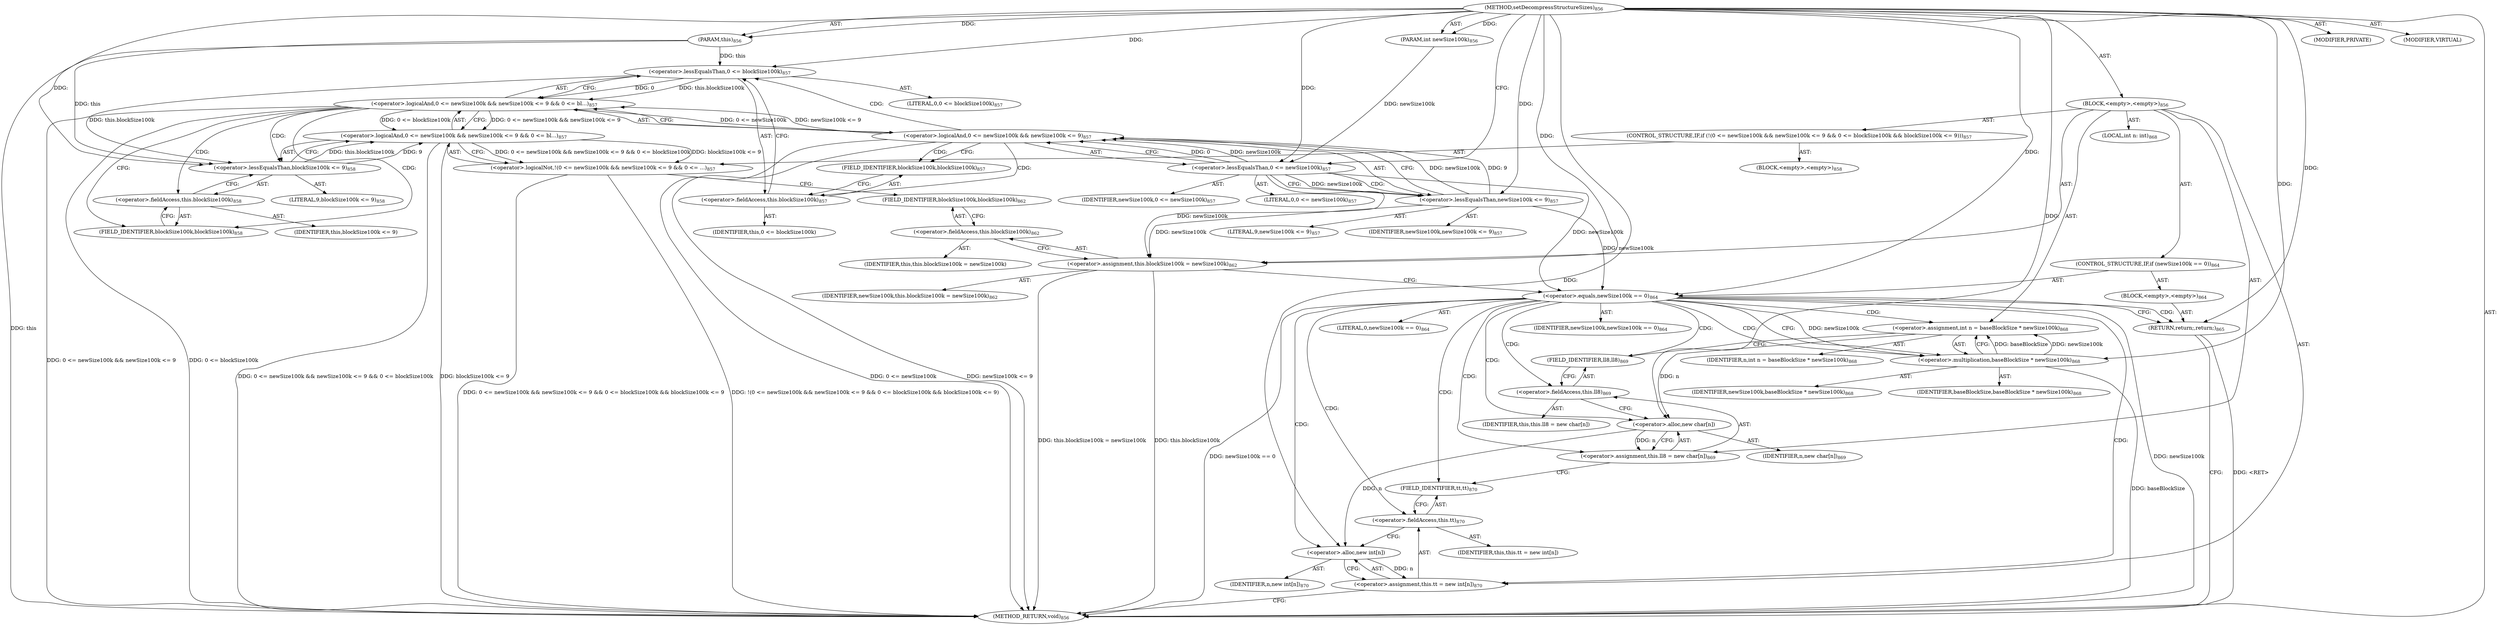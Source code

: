 digraph "setDecompressStructureSizes" {  
"111669149727" [label = <(METHOD,setDecompressStructureSizes)<SUB>856</SUB>> ]
"115964117027" [label = <(PARAM,this)<SUB>856</SUB>> ]
"115964117028" [label = <(PARAM,int newSize100k)<SUB>856</SUB>> ]
"25769803929" [label = <(BLOCK,&lt;empty&gt;,&lt;empty&gt;)<SUB>856</SUB>> ]
"47244640375" [label = <(CONTROL_STRUCTURE,IF,if (!(0 &lt;= newSize100k &amp;&amp; newSize100k &lt;= 9 &amp;&amp; 0 &lt;= blockSize100k &amp;&amp; blockSize100k &lt;= 9)))<SUB>857</SUB>> ]
"30064772081" [label = <(&lt;operator&gt;.logicalNot,!(0 &lt;= newSize100k &amp;&amp; newSize100k &lt;= 9 &amp;&amp; 0 &lt;= ...)<SUB>857</SUB>> ]
"30064772082" [label = <(&lt;operator&gt;.logicalAnd,0 &lt;= newSize100k &amp;&amp; newSize100k &lt;= 9 &amp;&amp; 0 &lt;= bl...)<SUB>857</SUB>> ]
"30064772083" [label = <(&lt;operator&gt;.logicalAnd,0 &lt;= newSize100k &amp;&amp; newSize100k &lt;= 9 &amp;&amp; 0 &lt;= bl...)<SUB>857</SUB>> ]
"30064772084" [label = <(&lt;operator&gt;.logicalAnd,0 &lt;= newSize100k &amp;&amp; newSize100k &lt;= 9)<SUB>857</SUB>> ]
"30064772085" [label = <(&lt;operator&gt;.lessEqualsThan,0 &lt;= newSize100k)<SUB>857</SUB>> ]
"90194313437" [label = <(LITERAL,0,0 &lt;= newSize100k)<SUB>857</SUB>> ]
"68719477496" [label = <(IDENTIFIER,newSize100k,0 &lt;= newSize100k)<SUB>857</SUB>> ]
"30064772086" [label = <(&lt;operator&gt;.lessEqualsThan,newSize100k &lt;= 9)<SUB>857</SUB>> ]
"68719477497" [label = <(IDENTIFIER,newSize100k,newSize100k &lt;= 9)<SUB>857</SUB>> ]
"90194313438" [label = <(LITERAL,9,newSize100k &lt;= 9)<SUB>857</SUB>> ]
"30064772087" [label = <(&lt;operator&gt;.lessEqualsThan,0 &lt;= blockSize100k)<SUB>857</SUB>> ]
"90194313439" [label = <(LITERAL,0,0 &lt;= blockSize100k)<SUB>857</SUB>> ]
"30064772088" [label = <(&lt;operator&gt;.fieldAccess,this.blockSize100k)<SUB>857</SUB>> ]
"68719477498" [label = <(IDENTIFIER,this,0 &lt;= blockSize100k)> ]
"55834575129" [label = <(FIELD_IDENTIFIER,blockSize100k,blockSize100k)<SUB>857</SUB>> ]
"30064772089" [label = <(&lt;operator&gt;.lessEqualsThan,blockSize100k &lt;= 9)<SUB>858</SUB>> ]
"30064772090" [label = <(&lt;operator&gt;.fieldAccess,this.blockSize100k)<SUB>858</SUB>> ]
"68719477499" [label = <(IDENTIFIER,this,blockSize100k &lt;= 9)> ]
"55834575130" [label = <(FIELD_IDENTIFIER,blockSize100k,blockSize100k)<SUB>858</SUB>> ]
"90194313440" [label = <(LITERAL,9,blockSize100k &lt;= 9)<SUB>858</SUB>> ]
"25769803930" [label = <(BLOCK,&lt;empty&gt;,&lt;empty&gt;)<SUB>858</SUB>> ]
"30064772091" [label = <(&lt;operator&gt;.assignment,this.blockSize100k = newSize100k)<SUB>862</SUB>> ]
"30064772092" [label = <(&lt;operator&gt;.fieldAccess,this.blockSize100k)<SUB>862</SUB>> ]
"68719477500" [label = <(IDENTIFIER,this,this.blockSize100k = newSize100k)> ]
"55834575131" [label = <(FIELD_IDENTIFIER,blockSize100k,blockSize100k)<SUB>862</SUB>> ]
"68719477501" [label = <(IDENTIFIER,newSize100k,this.blockSize100k = newSize100k)<SUB>862</SUB>> ]
"47244640376" [label = <(CONTROL_STRUCTURE,IF,if (newSize100k == 0))<SUB>864</SUB>> ]
"30064772093" [label = <(&lt;operator&gt;.equals,newSize100k == 0)<SUB>864</SUB>> ]
"68719477502" [label = <(IDENTIFIER,newSize100k,newSize100k == 0)<SUB>864</SUB>> ]
"90194313441" [label = <(LITERAL,0,newSize100k == 0)<SUB>864</SUB>> ]
"25769803931" [label = <(BLOCK,&lt;empty&gt;,&lt;empty&gt;)<SUB>864</SUB>> ]
"146028888074" [label = <(RETURN,return;,return;)<SUB>865</SUB>> ]
"94489280576" [label = <(LOCAL,int n: int)<SUB>868</SUB>> ]
"30064772094" [label = <(&lt;operator&gt;.assignment,int n = baseBlockSize * newSize100k)<SUB>868</SUB>> ]
"68719477503" [label = <(IDENTIFIER,n,int n = baseBlockSize * newSize100k)<SUB>868</SUB>> ]
"30064772095" [label = <(&lt;operator&gt;.multiplication,baseBlockSize * newSize100k)<SUB>868</SUB>> ]
"68719477504" [label = <(IDENTIFIER,baseBlockSize,baseBlockSize * newSize100k)<SUB>868</SUB>> ]
"68719477505" [label = <(IDENTIFIER,newSize100k,baseBlockSize * newSize100k)<SUB>868</SUB>> ]
"30064772096" [label = <(&lt;operator&gt;.assignment,this.ll8 = new char[n])<SUB>869</SUB>> ]
"30064772097" [label = <(&lt;operator&gt;.fieldAccess,this.ll8)<SUB>869</SUB>> ]
"68719477506" [label = <(IDENTIFIER,this,this.ll8 = new char[n])> ]
"55834575132" [label = <(FIELD_IDENTIFIER,ll8,ll8)<SUB>869</SUB>> ]
"30064772098" [label = <(&lt;operator&gt;.alloc,new char[n])> ]
"68719477507" [label = <(IDENTIFIER,n,new char[n])<SUB>869</SUB>> ]
"30064772099" [label = <(&lt;operator&gt;.assignment,this.tt = new int[n])<SUB>870</SUB>> ]
"30064772100" [label = <(&lt;operator&gt;.fieldAccess,this.tt)<SUB>870</SUB>> ]
"68719477508" [label = <(IDENTIFIER,this,this.tt = new int[n])> ]
"55834575133" [label = <(FIELD_IDENTIFIER,tt,tt)<SUB>870</SUB>> ]
"30064772101" [label = <(&lt;operator&gt;.alloc,new int[n])> ]
"68719477509" [label = <(IDENTIFIER,n,new int[n])<SUB>870</SUB>> ]
"133143986280" [label = <(MODIFIER,PRIVATE)> ]
"133143986281" [label = <(MODIFIER,VIRTUAL)> ]
"128849018911" [label = <(METHOD_RETURN,void)<SUB>856</SUB>> ]
  "111669149727" -> "115964117027"  [ label = "AST: "] 
  "111669149727" -> "115964117028"  [ label = "AST: "] 
  "111669149727" -> "25769803929"  [ label = "AST: "] 
  "111669149727" -> "133143986280"  [ label = "AST: "] 
  "111669149727" -> "133143986281"  [ label = "AST: "] 
  "111669149727" -> "128849018911"  [ label = "AST: "] 
  "25769803929" -> "47244640375"  [ label = "AST: "] 
  "25769803929" -> "30064772091"  [ label = "AST: "] 
  "25769803929" -> "47244640376"  [ label = "AST: "] 
  "25769803929" -> "94489280576"  [ label = "AST: "] 
  "25769803929" -> "30064772094"  [ label = "AST: "] 
  "25769803929" -> "30064772096"  [ label = "AST: "] 
  "25769803929" -> "30064772099"  [ label = "AST: "] 
  "47244640375" -> "30064772081"  [ label = "AST: "] 
  "47244640375" -> "25769803930"  [ label = "AST: "] 
  "30064772081" -> "30064772082"  [ label = "AST: "] 
  "30064772082" -> "30064772083"  [ label = "AST: "] 
  "30064772082" -> "30064772089"  [ label = "AST: "] 
  "30064772083" -> "30064772084"  [ label = "AST: "] 
  "30064772083" -> "30064772087"  [ label = "AST: "] 
  "30064772084" -> "30064772085"  [ label = "AST: "] 
  "30064772084" -> "30064772086"  [ label = "AST: "] 
  "30064772085" -> "90194313437"  [ label = "AST: "] 
  "30064772085" -> "68719477496"  [ label = "AST: "] 
  "30064772086" -> "68719477497"  [ label = "AST: "] 
  "30064772086" -> "90194313438"  [ label = "AST: "] 
  "30064772087" -> "90194313439"  [ label = "AST: "] 
  "30064772087" -> "30064772088"  [ label = "AST: "] 
  "30064772088" -> "68719477498"  [ label = "AST: "] 
  "30064772088" -> "55834575129"  [ label = "AST: "] 
  "30064772089" -> "30064772090"  [ label = "AST: "] 
  "30064772089" -> "90194313440"  [ label = "AST: "] 
  "30064772090" -> "68719477499"  [ label = "AST: "] 
  "30064772090" -> "55834575130"  [ label = "AST: "] 
  "30064772091" -> "30064772092"  [ label = "AST: "] 
  "30064772091" -> "68719477501"  [ label = "AST: "] 
  "30064772092" -> "68719477500"  [ label = "AST: "] 
  "30064772092" -> "55834575131"  [ label = "AST: "] 
  "47244640376" -> "30064772093"  [ label = "AST: "] 
  "47244640376" -> "25769803931"  [ label = "AST: "] 
  "30064772093" -> "68719477502"  [ label = "AST: "] 
  "30064772093" -> "90194313441"  [ label = "AST: "] 
  "25769803931" -> "146028888074"  [ label = "AST: "] 
  "30064772094" -> "68719477503"  [ label = "AST: "] 
  "30064772094" -> "30064772095"  [ label = "AST: "] 
  "30064772095" -> "68719477504"  [ label = "AST: "] 
  "30064772095" -> "68719477505"  [ label = "AST: "] 
  "30064772096" -> "30064772097"  [ label = "AST: "] 
  "30064772096" -> "30064772098"  [ label = "AST: "] 
  "30064772097" -> "68719477506"  [ label = "AST: "] 
  "30064772097" -> "55834575132"  [ label = "AST: "] 
  "30064772098" -> "68719477507"  [ label = "AST: "] 
  "30064772099" -> "30064772100"  [ label = "AST: "] 
  "30064772099" -> "30064772101"  [ label = "AST: "] 
  "30064772100" -> "68719477508"  [ label = "AST: "] 
  "30064772100" -> "55834575133"  [ label = "AST: "] 
  "30064772101" -> "68719477509"  [ label = "AST: "] 
  "30064772091" -> "30064772093"  [ label = "CFG: "] 
  "30064772094" -> "55834575132"  [ label = "CFG: "] 
  "30064772096" -> "55834575133"  [ label = "CFG: "] 
  "30064772099" -> "128849018911"  [ label = "CFG: "] 
  "30064772081" -> "55834575131"  [ label = "CFG: "] 
  "30064772092" -> "30064772091"  [ label = "CFG: "] 
  "30064772093" -> "146028888074"  [ label = "CFG: "] 
  "30064772093" -> "30064772095"  [ label = "CFG: "] 
  "30064772095" -> "30064772094"  [ label = "CFG: "] 
  "30064772097" -> "30064772098"  [ label = "CFG: "] 
  "30064772098" -> "30064772096"  [ label = "CFG: "] 
  "30064772100" -> "30064772101"  [ label = "CFG: "] 
  "30064772101" -> "30064772099"  [ label = "CFG: "] 
  "30064772082" -> "30064772081"  [ label = "CFG: "] 
  "55834575131" -> "30064772092"  [ label = "CFG: "] 
  "146028888074" -> "128849018911"  [ label = "CFG: "] 
  "55834575132" -> "30064772097"  [ label = "CFG: "] 
  "55834575133" -> "30064772100"  [ label = "CFG: "] 
  "30064772083" -> "30064772082"  [ label = "CFG: "] 
  "30064772083" -> "55834575130"  [ label = "CFG: "] 
  "30064772089" -> "30064772082"  [ label = "CFG: "] 
  "30064772084" -> "30064772083"  [ label = "CFG: "] 
  "30064772084" -> "55834575129"  [ label = "CFG: "] 
  "30064772087" -> "30064772083"  [ label = "CFG: "] 
  "30064772090" -> "30064772089"  [ label = "CFG: "] 
  "30064772085" -> "30064772084"  [ label = "CFG: "] 
  "30064772085" -> "30064772086"  [ label = "CFG: "] 
  "30064772086" -> "30064772084"  [ label = "CFG: "] 
  "30064772088" -> "30064772087"  [ label = "CFG: "] 
  "55834575130" -> "30064772090"  [ label = "CFG: "] 
  "55834575129" -> "30064772088"  [ label = "CFG: "] 
  "111669149727" -> "30064772085"  [ label = "CFG: "] 
  "146028888074" -> "128849018911"  [ label = "DDG: &lt;RET&gt;"] 
  "115964117027" -> "128849018911"  [ label = "DDG: this"] 
  "30064772084" -> "128849018911"  [ label = "DDG: 0 &lt;= newSize100k"] 
  "30064772084" -> "128849018911"  [ label = "DDG: newSize100k &lt;= 9"] 
  "30064772083" -> "128849018911"  [ label = "DDG: 0 &lt;= newSize100k &amp;&amp; newSize100k &lt;= 9"] 
  "30064772083" -> "128849018911"  [ label = "DDG: 0 &lt;= blockSize100k"] 
  "30064772082" -> "128849018911"  [ label = "DDG: 0 &lt;= newSize100k &amp;&amp; newSize100k &lt;= 9 &amp;&amp; 0 &lt;= blockSize100k"] 
  "30064772082" -> "128849018911"  [ label = "DDG: blockSize100k &lt;= 9"] 
  "30064772081" -> "128849018911"  [ label = "DDG: 0 &lt;= newSize100k &amp;&amp; newSize100k &lt;= 9 &amp;&amp; 0 &lt;= blockSize100k &amp;&amp; blockSize100k &lt;= 9"] 
  "30064772081" -> "128849018911"  [ label = "DDG: !(0 &lt;= newSize100k &amp;&amp; newSize100k &lt;= 9 &amp;&amp; 0 &lt;= blockSize100k &amp;&amp; blockSize100k &lt;= 9)"] 
  "30064772091" -> "128849018911"  [ label = "DDG: this.blockSize100k"] 
  "30064772091" -> "128849018911"  [ label = "DDG: this.blockSize100k = newSize100k"] 
  "30064772093" -> "128849018911"  [ label = "DDG: newSize100k"] 
  "30064772093" -> "128849018911"  [ label = "DDG: newSize100k == 0"] 
  "30064772095" -> "128849018911"  [ label = "DDG: baseBlockSize"] 
  "111669149727" -> "115964117027"  [ label = "DDG: "] 
  "111669149727" -> "115964117028"  [ label = "DDG: "] 
  "30064772085" -> "30064772091"  [ label = "DDG: newSize100k"] 
  "30064772086" -> "30064772091"  [ label = "DDG: newSize100k"] 
  "111669149727" -> "30064772091"  [ label = "DDG: "] 
  "30064772095" -> "30064772094"  [ label = "DDG: baseBlockSize"] 
  "30064772095" -> "30064772094"  [ label = "DDG: newSize100k"] 
  "30064772098" -> "30064772096"  [ label = "DDG: n"] 
  "30064772101" -> "30064772099"  [ label = "DDG: n"] 
  "30064772082" -> "30064772081"  [ label = "DDG: 0 &lt;= newSize100k &amp;&amp; newSize100k &lt;= 9 &amp;&amp; 0 &lt;= blockSize100k"] 
  "30064772082" -> "30064772081"  [ label = "DDG: blockSize100k &lt;= 9"] 
  "111669149727" -> "30064772093"  [ label = "DDG: "] 
  "30064772085" -> "30064772093"  [ label = "DDG: newSize100k"] 
  "30064772086" -> "30064772093"  [ label = "DDG: newSize100k"] 
  "111669149727" -> "146028888074"  [ label = "DDG: "] 
  "111669149727" -> "30064772095"  [ label = "DDG: "] 
  "30064772093" -> "30064772095"  [ label = "DDG: newSize100k"] 
  "30064772094" -> "30064772098"  [ label = "DDG: n"] 
  "111669149727" -> "30064772098"  [ label = "DDG: "] 
  "30064772098" -> "30064772101"  [ label = "DDG: n"] 
  "111669149727" -> "30064772101"  [ label = "DDG: "] 
  "30064772083" -> "30064772082"  [ label = "DDG: 0 &lt;= newSize100k &amp;&amp; newSize100k &lt;= 9"] 
  "30064772083" -> "30064772082"  [ label = "DDG: 0 &lt;= blockSize100k"] 
  "30064772089" -> "30064772082"  [ label = "DDG: this.blockSize100k"] 
  "30064772089" -> "30064772082"  [ label = "DDG: 9"] 
  "30064772084" -> "30064772083"  [ label = "DDG: 0 &lt;= newSize100k"] 
  "30064772084" -> "30064772083"  [ label = "DDG: newSize100k &lt;= 9"] 
  "30064772087" -> "30064772083"  [ label = "DDG: 0"] 
  "30064772087" -> "30064772083"  [ label = "DDG: this.blockSize100k"] 
  "115964117027" -> "30064772089"  [ label = "DDG: this"] 
  "30064772087" -> "30064772089"  [ label = "DDG: this.blockSize100k"] 
  "111669149727" -> "30064772089"  [ label = "DDG: "] 
  "30064772085" -> "30064772084"  [ label = "DDG: 0"] 
  "30064772085" -> "30064772084"  [ label = "DDG: newSize100k"] 
  "30064772086" -> "30064772084"  [ label = "DDG: newSize100k"] 
  "30064772086" -> "30064772084"  [ label = "DDG: 9"] 
  "111669149727" -> "30064772087"  [ label = "DDG: "] 
  "115964117027" -> "30064772087"  [ label = "DDG: this"] 
  "111669149727" -> "30064772085"  [ label = "DDG: "] 
  "115964117028" -> "30064772085"  [ label = "DDG: newSize100k"] 
  "30064772085" -> "30064772086"  [ label = "DDG: newSize100k"] 
  "111669149727" -> "30064772086"  [ label = "DDG: "] 
  "30064772093" -> "55834575132"  [ label = "CDG: "] 
  "30064772093" -> "146028888074"  [ label = "CDG: "] 
  "30064772093" -> "55834575133"  [ label = "CDG: "] 
  "30064772093" -> "30064772094"  [ label = "CDG: "] 
  "30064772093" -> "30064772101"  [ label = "CDG: "] 
  "30064772093" -> "30064772099"  [ label = "CDG: "] 
  "30064772093" -> "30064772100"  [ label = "CDG: "] 
  "30064772093" -> "30064772097"  [ label = "CDG: "] 
  "30064772093" -> "30064772098"  [ label = "CDG: "] 
  "30064772093" -> "30064772095"  [ label = "CDG: "] 
  "30064772093" -> "30064772096"  [ label = "CDG: "] 
  "30064772083" -> "55834575130"  [ label = "CDG: "] 
  "30064772083" -> "30064772089"  [ label = "CDG: "] 
  "30064772083" -> "30064772090"  [ label = "CDG: "] 
  "30064772084" -> "55834575129"  [ label = "CDG: "] 
  "30064772084" -> "30064772087"  [ label = "CDG: "] 
  "30064772084" -> "30064772088"  [ label = "CDG: "] 
  "30064772085" -> "30064772086"  [ label = "CDG: "] 
}
